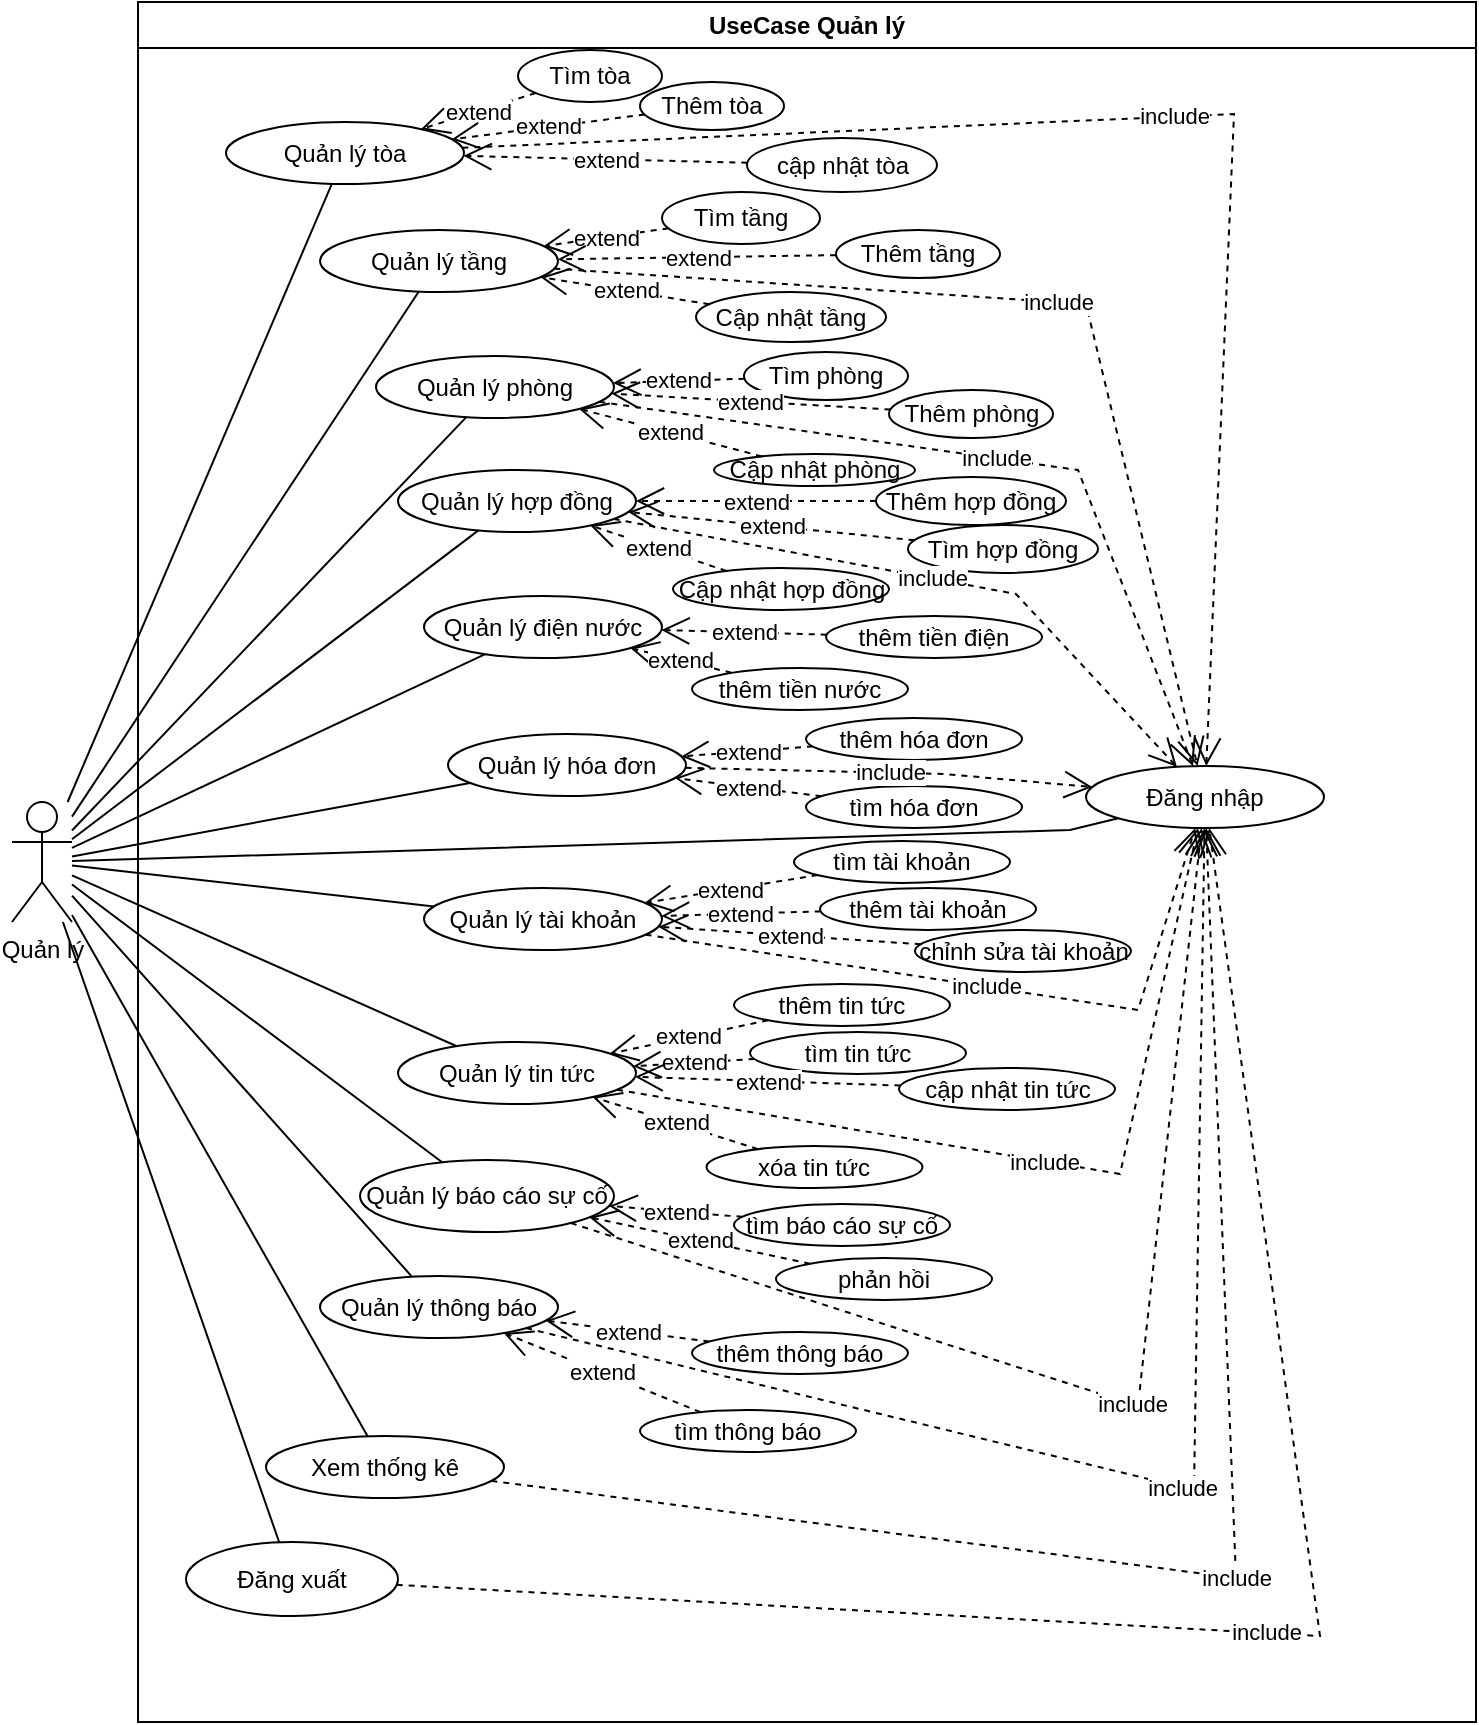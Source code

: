 <mxfile version="22.1.1" type="device">
  <diagram name="Trang-1" id="NGEWz0fwt6qbOyrjJll1">
    <mxGraphModel dx="1558" dy="699" grid="0" gridSize="10" guides="1" tooltips="1" connect="1" arrows="1" fold="1" page="1" pageScale="1" pageWidth="827" pageHeight="1169" math="0" shadow="0">
      <root>
        <mxCell id="0" />
        <mxCell id="1" parent="0" />
        <mxCell id="vQulkStZdgqkO4bHdipe-1" value="UseCase Quản lý" style="swimlane;whiteSpace=wrap;html=1;" vertex="1" parent="1">
          <mxGeometry x="94" y="270" width="669" height="860" as="geometry" />
        </mxCell>
        <mxCell id="vQulkStZdgqkO4bHdipe-5" value="Đăng nhập" style="ellipse;whiteSpace=wrap;html=1;" vertex="1" parent="vQulkStZdgqkO4bHdipe-1">
          <mxGeometry x="474" y="382" width="119" height="31" as="geometry" />
        </mxCell>
        <mxCell id="vQulkStZdgqkO4bHdipe-6" value="Quản lý tòa" style="ellipse;whiteSpace=wrap;html=1;" vertex="1" parent="vQulkStZdgqkO4bHdipe-1">
          <mxGeometry x="44" y="60" width="119" height="31" as="geometry" />
        </mxCell>
        <mxCell id="vQulkStZdgqkO4bHdipe-7" value="Quản lý tầng" style="ellipse;whiteSpace=wrap;html=1;" vertex="1" parent="vQulkStZdgqkO4bHdipe-1">
          <mxGeometry x="91" y="114" width="119" height="31" as="geometry" />
        </mxCell>
        <mxCell id="vQulkStZdgqkO4bHdipe-8" value="Quản lý phòng" style="ellipse;whiteSpace=wrap;html=1;" vertex="1" parent="vQulkStZdgqkO4bHdipe-1">
          <mxGeometry x="119" y="177" width="119" height="31" as="geometry" />
        </mxCell>
        <mxCell id="vQulkStZdgqkO4bHdipe-9" value="Quản lý hợp đồng" style="ellipse;whiteSpace=wrap;html=1;" vertex="1" parent="vQulkStZdgqkO4bHdipe-1">
          <mxGeometry x="130" y="234" width="119" height="31" as="geometry" />
        </mxCell>
        <mxCell id="vQulkStZdgqkO4bHdipe-16" value="Quản lý điện nước" style="ellipse;whiteSpace=wrap;html=1;" vertex="1" parent="vQulkStZdgqkO4bHdipe-1">
          <mxGeometry x="143" y="297" width="119" height="31" as="geometry" />
        </mxCell>
        <mxCell id="vQulkStZdgqkO4bHdipe-17" value="Quản lý tài khoản" style="ellipse;whiteSpace=wrap;html=1;" vertex="1" parent="vQulkStZdgqkO4bHdipe-1">
          <mxGeometry x="143" y="443" width="119" height="31" as="geometry" />
        </mxCell>
        <mxCell id="vQulkStZdgqkO4bHdipe-18" value="Quản lý hóa đơn" style="ellipse;whiteSpace=wrap;html=1;" vertex="1" parent="vQulkStZdgqkO4bHdipe-1">
          <mxGeometry x="155" y="366" width="119" height="31" as="geometry" />
        </mxCell>
        <mxCell id="vQulkStZdgqkO4bHdipe-19" value="Quản lý báo cáo sự cố" style="ellipse;whiteSpace=wrap;html=1;" vertex="1" parent="vQulkStZdgqkO4bHdipe-1">
          <mxGeometry x="111" y="579" width="127" height="36" as="geometry" />
        </mxCell>
        <mxCell id="vQulkStZdgqkO4bHdipe-20" value="Quản lý tin tức" style="ellipse;whiteSpace=wrap;html=1;" vertex="1" parent="vQulkStZdgqkO4bHdipe-1">
          <mxGeometry x="130" y="520" width="119" height="31" as="geometry" />
        </mxCell>
        <mxCell id="vQulkStZdgqkO4bHdipe-21" value="Quản lý thông báo" style="ellipse;whiteSpace=wrap;html=1;" vertex="1" parent="vQulkStZdgqkO4bHdipe-1">
          <mxGeometry x="91" y="637" width="119" height="31" as="geometry" />
        </mxCell>
        <mxCell id="vQulkStZdgqkO4bHdipe-22" value="Xem thống kê" style="ellipse;whiteSpace=wrap;html=1;" vertex="1" parent="vQulkStZdgqkO4bHdipe-1">
          <mxGeometry x="64" y="717" width="119" height="31" as="geometry" />
        </mxCell>
        <mxCell id="vQulkStZdgqkO4bHdipe-23" value="Thêm tòa" style="ellipse;whiteSpace=wrap;html=1;" vertex="1" parent="vQulkStZdgqkO4bHdipe-1">
          <mxGeometry x="251" y="40" width="72" height="24" as="geometry" />
        </mxCell>
        <mxCell id="vQulkStZdgqkO4bHdipe-24" value="cập nhật tòa" style="ellipse;whiteSpace=wrap;html=1;" vertex="1" parent="vQulkStZdgqkO4bHdipe-1">
          <mxGeometry x="304.5" y="68" width="95" height="27" as="geometry" />
        </mxCell>
        <mxCell id="vQulkStZdgqkO4bHdipe-25" value="Thêm tầng" style="ellipse;whiteSpace=wrap;html=1;" vertex="1" parent="vQulkStZdgqkO4bHdipe-1">
          <mxGeometry x="349" y="114" width="82" height="24" as="geometry" />
        </mxCell>
        <mxCell id="vQulkStZdgqkO4bHdipe-26" value="Cập nhật tầng" style="ellipse;whiteSpace=wrap;html=1;" vertex="1" parent="vQulkStZdgqkO4bHdipe-1">
          <mxGeometry x="279" y="145" width="95" height="25" as="geometry" />
        </mxCell>
        <mxCell id="vQulkStZdgqkO4bHdipe-27" value="Thêm hợp đồng" style="ellipse;whiteSpace=wrap;html=1;" vertex="1" parent="vQulkStZdgqkO4bHdipe-1">
          <mxGeometry x="369" y="237.5" width="95" height="24" as="geometry" />
        </mxCell>
        <mxCell id="vQulkStZdgqkO4bHdipe-28" value="Cập nhật hợp đồng" style="ellipse;whiteSpace=wrap;html=1;" vertex="1" parent="vQulkStZdgqkO4bHdipe-1">
          <mxGeometry x="267.5" y="283" width="108" height="21" as="geometry" />
        </mxCell>
        <mxCell id="vQulkStZdgqkO4bHdipe-29" value="Tìm tòa" style="ellipse;whiteSpace=wrap;html=1;" vertex="1" parent="vQulkStZdgqkO4bHdipe-1">
          <mxGeometry x="190" y="24" width="72" height="26" as="geometry" />
        </mxCell>
        <mxCell id="vQulkStZdgqkO4bHdipe-30" value="Tìm tầng" style="ellipse;whiteSpace=wrap;html=1;" vertex="1" parent="vQulkStZdgqkO4bHdipe-1">
          <mxGeometry x="262" y="95" width="79" height="26" as="geometry" />
        </mxCell>
        <mxCell id="vQulkStZdgqkO4bHdipe-31" value="Tìm phòng" style="ellipse;whiteSpace=wrap;html=1;" vertex="1" parent="vQulkStZdgqkO4bHdipe-1">
          <mxGeometry x="303" y="175" width="82" height="24" as="geometry" />
        </mxCell>
        <mxCell id="vQulkStZdgqkO4bHdipe-32" value="extend" style="endArrow=open;endSize=12;dashed=1;html=1;rounded=0;" edge="1" parent="vQulkStZdgqkO4bHdipe-1" source="vQulkStZdgqkO4bHdipe-29" target="vQulkStZdgqkO4bHdipe-6">
          <mxGeometry width="160" relative="1" as="geometry">
            <mxPoint x="371" y="274" as="sourcePoint" />
            <mxPoint x="531" y="274" as="targetPoint" />
          </mxGeometry>
        </mxCell>
        <mxCell id="vQulkStZdgqkO4bHdipe-33" value="extend" style="endArrow=open;endSize=12;dashed=1;html=1;rounded=0;" edge="1" parent="vQulkStZdgqkO4bHdipe-1" source="vQulkStZdgqkO4bHdipe-23" target="vQulkStZdgqkO4bHdipe-6">
          <mxGeometry width="160" relative="1" as="geometry">
            <mxPoint x="252" y="66" as="sourcePoint" />
            <mxPoint x="187" y="82" as="targetPoint" />
          </mxGeometry>
        </mxCell>
        <mxCell id="vQulkStZdgqkO4bHdipe-34" value="extend" style="endArrow=open;endSize=12;dashed=1;html=1;rounded=0;" edge="1" parent="vQulkStZdgqkO4bHdipe-1" source="vQulkStZdgqkO4bHdipe-24" target="vQulkStZdgqkO4bHdipe-6">
          <mxGeometry width="160" relative="1" as="geometry">
            <mxPoint x="275" y="88" as="sourcePoint" />
            <mxPoint x="203" y="91" as="targetPoint" />
          </mxGeometry>
        </mxCell>
        <mxCell id="vQulkStZdgqkO4bHdipe-35" value="extend" style="endArrow=open;endSize=12;dashed=1;html=1;rounded=0;" edge="1" parent="vQulkStZdgqkO4bHdipe-1" source="vQulkStZdgqkO4bHdipe-30" target="vQulkStZdgqkO4bHdipe-7">
          <mxGeometry width="160" relative="1" as="geometry">
            <mxPoint x="371" y="257" as="sourcePoint" />
            <mxPoint x="531" y="257" as="targetPoint" />
          </mxGeometry>
        </mxCell>
        <mxCell id="vQulkStZdgqkO4bHdipe-37" value="extend" style="endArrow=open;endSize=12;dashed=1;html=1;rounded=0;" edge="1" parent="vQulkStZdgqkO4bHdipe-1" source="vQulkStZdgqkO4bHdipe-25" target="vQulkStZdgqkO4bHdipe-7">
          <mxGeometry width="160" relative="1" as="geometry">
            <mxPoint x="273" y="153" as="sourcePoint" />
            <mxPoint x="200" y="148" as="targetPoint" />
          </mxGeometry>
        </mxCell>
        <mxCell id="vQulkStZdgqkO4bHdipe-38" style="edgeStyle=orthogonalEdgeStyle;rounded=0;orthogonalLoop=1;jettySize=auto;html=1;exitX=0.5;exitY=1;exitDx=0;exitDy=0;" edge="1" parent="vQulkStZdgqkO4bHdipe-1" source="vQulkStZdgqkO4bHdipe-26" target="vQulkStZdgqkO4bHdipe-26">
          <mxGeometry relative="1" as="geometry" />
        </mxCell>
        <mxCell id="vQulkStZdgqkO4bHdipe-41" value="extend" style="endArrow=open;endSize=12;dashed=1;html=1;rounded=0;" edge="1" parent="vQulkStZdgqkO4bHdipe-1" source="vQulkStZdgqkO4bHdipe-26" target="vQulkStZdgqkO4bHdipe-7">
          <mxGeometry width="160" relative="1" as="geometry">
            <mxPoint x="290" y="180" as="sourcePoint" />
            <mxPoint x="186" y="156" as="targetPoint" />
          </mxGeometry>
        </mxCell>
        <mxCell id="vQulkStZdgqkO4bHdipe-43" value="Cập nhật phòng" style="ellipse;whiteSpace=wrap;html=1;" vertex="1" parent="vQulkStZdgqkO4bHdipe-1">
          <mxGeometry x="288" y="226" width="100.5" height="16" as="geometry" />
        </mxCell>
        <mxCell id="vQulkStZdgqkO4bHdipe-42" value="Thêm phòng" style="ellipse;whiteSpace=wrap;html=1;" vertex="1" parent="vQulkStZdgqkO4bHdipe-1">
          <mxGeometry x="375.5" y="194" width="82" height="24" as="geometry" />
        </mxCell>
        <mxCell id="vQulkStZdgqkO4bHdipe-44" value="extend" style="endArrow=open;endSize=12;dashed=1;html=1;rounded=0;" edge="1" parent="vQulkStZdgqkO4bHdipe-1" source="vQulkStZdgqkO4bHdipe-31" target="vQulkStZdgqkO4bHdipe-8">
          <mxGeometry width="160" relative="1" as="geometry">
            <mxPoint x="265" y="183" as="sourcePoint" />
            <mxPoint x="190" y="166" as="targetPoint" />
          </mxGeometry>
        </mxCell>
        <mxCell id="vQulkStZdgqkO4bHdipe-45" value="extend" style="endArrow=open;endSize=12;dashed=1;html=1;rounded=0;" edge="1" parent="vQulkStZdgqkO4bHdipe-1" source="vQulkStZdgqkO4bHdipe-42" target="vQulkStZdgqkO4bHdipe-8">
          <mxGeometry width="160" relative="1" as="geometry">
            <mxPoint x="275" y="193" as="sourcePoint" />
            <mxPoint x="200" y="176" as="targetPoint" />
          </mxGeometry>
        </mxCell>
        <mxCell id="vQulkStZdgqkO4bHdipe-46" value="extend" style="endArrow=open;endSize=12;dashed=1;html=1;rounded=0;" edge="1" parent="vQulkStZdgqkO4bHdipe-1" source="vQulkStZdgqkO4bHdipe-43" target="vQulkStZdgqkO4bHdipe-8">
          <mxGeometry width="160" relative="1" as="geometry">
            <mxPoint x="285" y="203" as="sourcePoint" />
            <mxPoint x="210" y="186" as="targetPoint" />
          </mxGeometry>
        </mxCell>
        <mxCell id="vQulkStZdgqkO4bHdipe-47" value="Tìm hợp đồng" style="ellipse;whiteSpace=wrap;html=1;" vertex="1" parent="vQulkStZdgqkO4bHdipe-1">
          <mxGeometry x="385" y="261.5" width="95" height="24" as="geometry" />
        </mxCell>
        <mxCell id="vQulkStZdgqkO4bHdipe-48" value="extend" style="endArrow=open;endSize=12;dashed=1;html=1;rounded=0;" edge="1" parent="vQulkStZdgqkO4bHdipe-1" source="vQulkStZdgqkO4bHdipe-27" target="vQulkStZdgqkO4bHdipe-9">
          <mxGeometry width="160" relative="1" as="geometry">
            <mxPoint x="267" y="265" as="sourcePoint" />
            <mxPoint x="162" y="218" as="targetPoint" />
          </mxGeometry>
        </mxCell>
        <mxCell id="vQulkStZdgqkO4bHdipe-49" value="extend" style="endArrow=open;endSize=12;dashed=1;html=1;rounded=0;" edge="1" parent="vQulkStZdgqkO4bHdipe-1" source="vQulkStZdgqkO4bHdipe-47" target="vQulkStZdgqkO4bHdipe-9">
          <mxGeometry width="160" relative="1" as="geometry">
            <mxPoint x="277" y="275" as="sourcePoint" />
            <mxPoint x="172" y="228" as="targetPoint" />
          </mxGeometry>
        </mxCell>
        <mxCell id="vQulkStZdgqkO4bHdipe-50" value="extend" style="endArrow=open;endSize=12;dashed=1;html=1;rounded=0;" edge="1" parent="vQulkStZdgqkO4bHdipe-1" source="vQulkStZdgqkO4bHdipe-28" target="vQulkStZdgqkO4bHdipe-9">
          <mxGeometry width="160" relative="1" as="geometry">
            <mxPoint x="287" y="285" as="sourcePoint" />
            <mxPoint x="182" y="238" as="targetPoint" />
          </mxGeometry>
        </mxCell>
        <mxCell id="vQulkStZdgqkO4bHdipe-51" value="thêm tiền điện" style="ellipse;whiteSpace=wrap;html=1;" vertex="1" parent="vQulkStZdgqkO4bHdipe-1">
          <mxGeometry x="344" y="307" width="108" height="21" as="geometry" />
        </mxCell>
        <mxCell id="vQulkStZdgqkO4bHdipe-52" value="thêm tiền nước" style="ellipse;whiteSpace=wrap;html=1;" vertex="1" parent="vQulkStZdgqkO4bHdipe-1">
          <mxGeometry x="277" y="333" width="108" height="21" as="geometry" />
        </mxCell>
        <mxCell id="vQulkStZdgqkO4bHdipe-54" value="extend" style="endArrow=open;endSize=12;dashed=1;html=1;rounded=0;" edge="1" parent="vQulkStZdgqkO4bHdipe-1" source="vQulkStZdgqkO4bHdipe-51" target="vQulkStZdgqkO4bHdipe-16">
          <mxGeometry width="160" relative="1" as="geometry">
            <mxPoint x="262" y="342" as="sourcePoint" />
            <mxPoint x="183" y="323" as="targetPoint" />
          </mxGeometry>
        </mxCell>
        <mxCell id="vQulkStZdgqkO4bHdipe-55" value="extend" style="endArrow=open;endSize=12;dashed=1;html=1;rounded=0;" edge="1" parent="vQulkStZdgqkO4bHdipe-1" source="vQulkStZdgqkO4bHdipe-52" target="vQulkStZdgqkO4bHdipe-16">
          <mxGeometry width="160" relative="1" as="geometry">
            <mxPoint x="245" y="372" as="sourcePoint" />
            <mxPoint x="163" y="367" as="targetPoint" />
          </mxGeometry>
        </mxCell>
        <mxCell id="vQulkStZdgqkO4bHdipe-57" value="tìm hóa đơn" style="ellipse;whiteSpace=wrap;html=1;" vertex="1" parent="vQulkStZdgqkO4bHdipe-1">
          <mxGeometry x="334" y="392" width="108" height="21" as="geometry" />
        </mxCell>
        <mxCell id="vQulkStZdgqkO4bHdipe-56" value="thêm hóa đơn" style="ellipse;whiteSpace=wrap;html=1;" vertex="1" parent="vQulkStZdgqkO4bHdipe-1">
          <mxGeometry x="334" y="358" width="108" height="21" as="geometry" />
        </mxCell>
        <mxCell id="vQulkStZdgqkO4bHdipe-58" value="extend" style="endArrow=open;endSize=12;dashed=1;html=1;rounded=0;" edge="1" parent="vQulkStZdgqkO4bHdipe-1" source="vQulkStZdgqkO4bHdipe-56" target="vQulkStZdgqkO4bHdipe-18">
          <mxGeometry width="160" relative="1" as="geometry">
            <mxPoint x="273" y="392" as="sourcePoint" />
            <mxPoint x="189" y="372" as="targetPoint" />
          </mxGeometry>
        </mxCell>
        <mxCell id="vQulkStZdgqkO4bHdipe-59" value="extend" style="endArrow=open;endSize=12;dashed=1;html=1;rounded=0;" edge="1" parent="vQulkStZdgqkO4bHdipe-1" source="vQulkStZdgqkO4bHdipe-57" target="vQulkStZdgqkO4bHdipe-18">
          <mxGeometry width="160" relative="1" as="geometry">
            <mxPoint x="283" y="402" as="sourcePoint" />
            <mxPoint x="199" y="382" as="targetPoint" />
          </mxGeometry>
        </mxCell>
        <mxCell id="vQulkStZdgqkO4bHdipe-60" value="tìm tài khoản" style="ellipse;whiteSpace=wrap;html=1;" vertex="1" parent="vQulkStZdgqkO4bHdipe-1">
          <mxGeometry x="328" y="419.5" width="108" height="21" as="geometry" />
        </mxCell>
        <mxCell id="vQulkStZdgqkO4bHdipe-61" value="chỉnh sửa tài khoản" style="ellipse;whiteSpace=wrap;html=1;" vertex="1" parent="vQulkStZdgqkO4bHdipe-1">
          <mxGeometry x="388.5" y="464" width="108" height="21" as="geometry" />
        </mxCell>
        <mxCell id="vQulkStZdgqkO4bHdipe-62" value="thêm tài khoản" style="ellipse;whiteSpace=wrap;html=1;" vertex="1" parent="vQulkStZdgqkO4bHdipe-1">
          <mxGeometry x="341" y="443" width="108" height="21" as="geometry" />
        </mxCell>
        <mxCell id="vQulkStZdgqkO4bHdipe-63" value="extend" style="endArrow=open;endSize=12;dashed=1;html=1;rounded=0;" edge="1" parent="vQulkStZdgqkO4bHdipe-1" source="vQulkStZdgqkO4bHdipe-60" target="vQulkStZdgqkO4bHdipe-17">
          <mxGeometry width="160" relative="1" as="geometry">
            <mxPoint x="270" y="417" as="sourcePoint" />
            <mxPoint x="164" y="386" as="targetPoint" />
          </mxGeometry>
        </mxCell>
        <mxCell id="vQulkStZdgqkO4bHdipe-64" value="extend" style="endArrow=open;endSize=12;dashed=1;html=1;rounded=0;" edge="1" parent="vQulkStZdgqkO4bHdipe-1" source="vQulkStZdgqkO4bHdipe-62" target="vQulkStZdgqkO4bHdipe-17">
          <mxGeometry width="160" relative="1" as="geometry">
            <mxPoint x="280" y="427" as="sourcePoint" />
            <mxPoint x="174" y="396" as="targetPoint" />
          </mxGeometry>
        </mxCell>
        <mxCell id="vQulkStZdgqkO4bHdipe-65" value="extend" style="endArrow=open;endSize=12;dashed=1;html=1;rounded=0;" edge="1" parent="vQulkStZdgqkO4bHdipe-1" source="vQulkStZdgqkO4bHdipe-61" target="vQulkStZdgqkO4bHdipe-17">
          <mxGeometry width="160" relative="1" as="geometry">
            <mxPoint x="290" y="437" as="sourcePoint" />
            <mxPoint x="184" y="406" as="targetPoint" />
          </mxGeometry>
        </mxCell>
        <mxCell id="vQulkStZdgqkO4bHdipe-66" value="tìm tin tức" style="ellipse;whiteSpace=wrap;html=1;" vertex="1" parent="vQulkStZdgqkO4bHdipe-1">
          <mxGeometry x="306" y="515" width="108" height="21" as="geometry" />
        </mxCell>
        <mxCell id="vQulkStZdgqkO4bHdipe-67" value="cập nhật tin tức" style="ellipse;whiteSpace=wrap;html=1;" vertex="1" parent="vQulkStZdgqkO4bHdipe-1">
          <mxGeometry x="380.5" y="533" width="108" height="21" as="geometry" />
        </mxCell>
        <mxCell id="vQulkStZdgqkO4bHdipe-68" value="xóa tin tức" style="ellipse;whiteSpace=wrap;html=1;" vertex="1" parent="vQulkStZdgqkO4bHdipe-1">
          <mxGeometry x="284.25" y="572" width="108" height="21" as="geometry" />
        </mxCell>
        <mxCell id="vQulkStZdgqkO4bHdipe-69" value="thêm tin tức" style="ellipse;whiteSpace=wrap;html=1;" vertex="1" parent="vQulkStZdgqkO4bHdipe-1">
          <mxGeometry x="298" y="491" width="108" height="21" as="geometry" />
        </mxCell>
        <mxCell id="vQulkStZdgqkO4bHdipe-70" value="extend" style="endArrow=open;endSize=12;dashed=1;html=1;rounded=0;" edge="1" parent="vQulkStZdgqkO4bHdipe-1" source="vQulkStZdgqkO4bHdipe-69" target="vQulkStZdgqkO4bHdipe-20">
          <mxGeometry width="160" relative="1" as="geometry">
            <mxPoint x="255" y="490" as="sourcePoint" />
            <mxPoint x="148" y="444" as="targetPoint" />
          </mxGeometry>
        </mxCell>
        <mxCell id="vQulkStZdgqkO4bHdipe-71" value="extend" style="endArrow=open;endSize=12;dashed=1;html=1;rounded=0;" edge="1" parent="vQulkStZdgqkO4bHdipe-1" source="vQulkStZdgqkO4bHdipe-66" target="vQulkStZdgqkO4bHdipe-20">
          <mxGeometry width="160" relative="1" as="geometry">
            <mxPoint x="265" y="500" as="sourcePoint" />
            <mxPoint x="158" y="454" as="targetPoint" />
          </mxGeometry>
        </mxCell>
        <mxCell id="vQulkStZdgqkO4bHdipe-72" value="extend" style="endArrow=open;endSize=12;dashed=1;html=1;rounded=0;" edge="1" parent="vQulkStZdgqkO4bHdipe-1" source="vQulkStZdgqkO4bHdipe-67" target="vQulkStZdgqkO4bHdipe-20">
          <mxGeometry width="160" relative="1" as="geometry">
            <mxPoint x="275" y="510" as="sourcePoint" />
            <mxPoint x="168" y="464" as="targetPoint" />
          </mxGeometry>
        </mxCell>
        <mxCell id="vQulkStZdgqkO4bHdipe-73" value="extend" style="endArrow=open;endSize=12;dashed=1;html=1;rounded=0;" edge="1" parent="vQulkStZdgqkO4bHdipe-1" source="vQulkStZdgqkO4bHdipe-68" target="vQulkStZdgqkO4bHdipe-20">
          <mxGeometry width="160" relative="1" as="geometry">
            <mxPoint x="285" y="520" as="sourcePoint" />
            <mxPoint x="178" y="474" as="targetPoint" />
          </mxGeometry>
        </mxCell>
        <mxCell id="vQulkStZdgqkO4bHdipe-74" value="tìm báo cáo sự cố" style="ellipse;whiteSpace=wrap;html=1;" vertex="1" parent="vQulkStZdgqkO4bHdipe-1">
          <mxGeometry x="298" y="601" width="108" height="21" as="geometry" />
        </mxCell>
        <mxCell id="vQulkStZdgqkO4bHdipe-75" value="phản hồi" style="ellipse;whiteSpace=wrap;html=1;" vertex="1" parent="vQulkStZdgqkO4bHdipe-1">
          <mxGeometry x="319" y="628" width="108" height="21" as="geometry" />
        </mxCell>
        <mxCell id="vQulkStZdgqkO4bHdipe-76" value="extend" style="endArrow=open;endSize=12;dashed=1;html=1;rounded=0;" edge="1" parent="vQulkStZdgqkO4bHdipe-1" source="vQulkStZdgqkO4bHdipe-74" target="vQulkStZdgqkO4bHdipe-19">
          <mxGeometry width="160" relative="1" as="geometry">
            <mxPoint x="251" y="589" as="sourcePoint" />
            <mxPoint x="153" y="541" as="targetPoint" />
          </mxGeometry>
        </mxCell>
        <mxCell id="vQulkStZdgqkO4bHdipe-77" value="extend" style="endArrow=open;endSize=12;dashed=1;html=1;rounded=0;" edge="1" parent="vQulkStZdgqkO4bHdipe-1" source="vQulkStZdgqkO4bHdipe-75" target="vQulkStZdgqkO4bHdipe-19">
          <mxGeometry width="160" relative="1" as="geometry">
            <mxPoint x="261" y="599" as="sourcePoint" />
            <mxPoint x="163" y="551" as="targetPoint" />
          </mxGeometry>
        </mxCell>
        <mxCell id="vQulkStZdgqkO4bHdipe-79" value="thêm thông báo" style="ellipse;whiteSpace=wrap;html=1;" vertex="1" parent="vQulkStZdgqkO4bHdipe-1">
          <mxGeometry x="277" y="665" width="108" height="21" as="geometry" />
        </mxCell>
        <mxCell id="vQulkStZdgqkO4bHdipe-80" value="tìm thông báo" style="ellipse;whiteSpace=wrap;html=1;" vertex="1" parent="vQulkStZdgqkO4bHdipe-1">
          <mxGeometry x="251" y="704" width="108" height="21" as="geometry" />
        </mxCell>
        <mxCell id="vQulkStZdgqkO4bHdipe-81" value="extend" style="endArrow=open;endSize=12;dashed=1;html=1;rounded=0;" edge="1" parent="vQulkStZdgqkO4bHdipe-1" source="vQulkStZdgqkO4bHdipe-79" target="vQulkStZdgqkO4bHdipe-21">
          <mxGeometry width="160" relative="1" as="geometry">
            <mxPoint x="307" y="626" as="sourcePoint" />
            <mxPoint x="236" y="618" as="targetPoint" />
          </mxGeometry>
        </mxCell>
        <mxCell id="vQulkStZdgqkO4bHdipe-82" value="extend" style="endArrow=open;endSize=12;dashed=1;html=1;rounded=0;" edge="1" parent="vQulkStZdgqkO4bHdipe-1" source="vQulkStZdgqkO4bHdipe-80" target="vQulkStZdgqkO4bHdipe-21">
          <mxGeometry width="160" relative="1" as="geometry">
            <mxPoint x="317" y="636" as="sourcePoint" />
            <mxPoint x="246" y="628" as="targetPoint" />
          </mxGeometry>
        </mxCell>
        <mxCell id="vQulkStZdgqkO4bHdipe-83" value="include" style="endArrow=open;endSize=12;dashed=1;html=1;rounded=0;" edge="1" parent="vQulkStZdgqkO4bHdipe-1" source="vQulkStZdgqkO4bHdipe-6" target="vQulkStZdgqkO4bHdipe-5">
          <mxGeometry width="160" relative="1" as="geometry">
            <mxPoint x="347" y="229" as="sourcePoint" />
            <mxPoint x="535" y="52" as="targetPoint" />
            <Array as="points">
              <mxPoint x="548" y="56" />
            </Array>
          </mxGeometry>
        </mxCell>
        <mxCell id="vQulkStZdgqkO4bHdipe-84" value="include" style="endArrow=open;endSize=12;dashed=1;html=1;rounded=0;" edge="1" parent="vQulkStZdgqkO4bHdipe-1" source="vQulkStZdgqkO4bHdipe-7" target="vQulkStZdgqkO4bHdipe-5">
          <mxGeometry width="160" relative="1" as="geometry">
            <mxPoint x="172" y="83" as="sourcePoint" />
            <mxPoint x="544" y="392" as="targetPoint" />
            <Array as="points">
              <mxPoint x="474" y="151" />
            </Array>
          </mxGeometry>
        </mxCell>
        <mxCell id="vQulkStZdgqkO4bHdipe-85" value="include" style="endArrow=open;endSize=12;dashed=1;html=1;rounded=0;" edge="1" parent="vQulkStZdgqkO4bHdipe-1" source="vQulkStZdgqkO4bHdipe-8" target="vQulkStZdgqkO4bHdipe-5">
          <mxGeometry width="160" relative="1" as="geometry">
            <mxPoint x="182" y="93" as="sourcePoint" />
            <mxPoint x="554" y="402" as="targetPoint" />
            <Array as="points">
              <mxPoint x="470" y="234" />
            </Array>
          </mxGeometry>
        </mxCell>
        <mxCell id="vQulkStZdgqkO4bHdipe-86" value="include" style="endArrow=open;endSize=12;dashed=1;html=1;rounded=0;" edge="1" parent="vQulkStZdgqkO4bHdipe-1" source="vQulkStZdgqkO4bHdipe-9" target="vQulkStZdgqkO4bHdipe-5">
          <mxGeometry width="160" relative="1" as="geometry">
            <mxPoint x="192" y="103" as="sourcePoint" />
            <mxPoint x="564" y="412" as="targetPoint" />
            <Array as="points">
              <mxPoint x="439" y="296" />
            </Array>
          </mxGeometry>
        </mxCell>
        <mxCell id="vQulkStZdgqkO4bHdipe-87" value="include" style="endArrow=open;endSize=12;dashed=1;html=1;rounded=0;" edge="1" parent="vQulkStZdgqkO4bHdipe-1" source="vQulkStZdgqkO4bHdipe-18" target="vQulkStZdgqkO4bHdipe-5">
          <mxGeometry width="160" relative="1" as="geometry">
            <mxPoint x="202" y="113" as="sourcePoint" />
            <mxPoint x="574" y="422" as="targetPoint" />
            <Array as="points">
              <mxPoint x="403" y="386" />
            </Array>
          </mxGeometry>
        </mxCell>
        <mxCell id="vQulkStZdgqkO4bHdipe-88" value="include" style="endArrow=open;endSize=12;dashed=1;html=1;rounded=0;" edge="1" parent="vQulkStZdgqkO4bHdipe-1" source="vQulkStZdgqkO4bHdipe-17" target="vQulkStZdgqkO4bHdipe-5">
          <mxGeometry width="160" relative="1" as="geometry">
            <mxPoint x="212" y="123" as="sourcePoint" />
            <mxPoint x="584" y="432" as="targetPoint" />
            <Array as="points">
              <mxPoint x="500" y="504" />
            </Array>
          </mxGeometry>
        </mxCell>
        <mxCell id="vQulkStZdgqkO4bHdipe-89" value="include" style="endArrow=open;endSize=12;dashed=1;html=1;rounded=0;" edge="1" parent="vQulkStZdgqkO4bHdipe-1" source="vQulkStZdgqkO4bHdipe-20" target="vQulkStZdgqkO4bHdipe-5">
          <mxGeometry width="160" relative="1" as="geometry">
            <mxPoint x="222" y="133" as="sourcePoint" />
            <mxPoint x="594" y="442" as="targetPoint" />
            <Array as="points">
              <mxPoint x="491" y="586" />
            </Array>
          </mxGeometry>
        </mxCell>
        <mxCell id="vQulkStZdgqkO4bHdipe-90" value="include" style="endArrow=open;endSize=12;dashed=1;html=1;rounded=0;" edge="1" parent="vQulkStZdgqkO4bHdipe-1" source="vQulkStZdgqkO4bHdipe-19" target="vQulkStZdgqkO4bHdipe-5">
          <mxGeometry width="160" relative="1" as="geometry">
            <mxPoint x="232" y="143" as="sourcePoint" />
            <mxPoint x="604" y="452" as="targetPoint" />
            <Array as="points">
              <mxPoint x="500" y="702" />
            </Array>
          </mxGeometry>
        </mxCell>
        <mxCell id="vQulkStZdgqkO4bHdipe-91" value="include" style="endArrow=open;endSize=12;dashed=1;html=1;rounded=0;" edge="1" parent="vQulkStZdgqkO4bHdipe-1" source="vQulkStZdgqkO4bHdipe-21" target="vQulkStZdgqkO4bHdipe-5">
          <mxGeometry width="160" relative="1" as="geometry">
            <mxPoint x="242" y="153" as="sourcePoint" />
            <mxPoint x="614" y="462" as="targetPoint" />
            <Array as="points">
              <mxPoint x="528" y="744" />
            </Array>
          </mxGeometry>
        </mxCell>
        <mxCell id="vQulkStZdgqkO4bHdipe-92" value="include" style="endArrow=open;endSize=12;dashed=1;html=1;rounded=0;" edge="1" parent="vQulkStZdgqkO4bHdipe-1" source="vQulkStZdgqkO4bHdipe-22" target="vQulkStZdgqkO4bHdipe-5">
          <mxGeometry width="160" relative="1" as="geometry">
            <mxPoint x="204" y="673" as="sourcePoint" />
            <mxPoint x="543" y="423" as="targetPoint" />
            <Array as="points">
              <mxPoint x="549" y="788" />
            </Array>
          </mxGeometry>
        </mxCell>
        <mxCell id="vQulkStZdgqkO4bHdipe-93" value="Đăng xuất" style="ellipse;whiteSpace=wrap;html=1;" vertex="1" parent="vQulkStZdgqkO4bHdipe-1">
          <mxGeometry x="24" y="770" width="106" height="37" as="geometry" />
        </mxCell>
        <mxCell id="vQulkStZdgqkO4bHdipe-94" value="include" style="endArrow=open;endSize=12;dashed=1;html=1;rounded=0;" edge="1" parent="vQulkStZdgqkO4bHdipe-1" source="vQulkStZdgqkO4bHdipe-93" target="vQulkStZdgqkO4bHdipe-5">
          <mxGeometry width="160" relative="1" as="geometry">
            <mxPoint x="161" y="721" as="sourcePoint" />
            <mxPoint x="544" y="423" as="targetPoint" />
            <Array as="points">
              <mxPoint x="591" y="817" />
            </Array>
          </mxGeometry>
        </mxCell>
        <mxCell id="vQulkStZdgqkO4bHdipe-4" value="Quản lý" style="shape=umlActor;verticalLabelPosition=bottom;verticalAlign=top;html=1;" vertex="1" parent="1">
          <mxGeometry x="31" y="670" width="30" height="60" as="geometry" />
        </mxCell>
        <mxCell id="vQulkStZdgqkO4bHdipe-95" value="" style="endArrow=none;html=1;rounded=0;" edge="1" parent="1" source="vQulkStZdgqkO4bHdipe-4" target="vQulkStZdgqkO4bHdipe-6">
          <mxGeometry width="50" height="50" relative="1" as="geometry">
            <mxPoint x="496" y="773" as="sourcePoint" />
            <mxPoint x="546" y="723" as="targetPoint" />
          </mxGeometry>
        </mxCell>
        <mxCell id="vQulkStZdgqkO4bHdipe-96" value="" style="endArrow=none;html=1;rounded=0;" edge="1" parent="1" source="vQulkStZdgqkO4bHdipe-4" target="vQulkStZdgqkO4bHdipe-7">
          <mxGeometry width="50" height="50" relative="1" as="geometry">
            <mxPoint x="69" y="680" as="sourcePoint" />
            <mxPoint x="201" y="371" as="targetPoint" />
          </mxGeometry>
        </mxCell>
        <mxCell id="vQulkStZdgqkO4bHdipe-97" value="" style="endArrow=none;html=1;rounded=0;" edge="1" parent="1" source="vQulkStZdgqkO4bHdipe-4" target="vQulkStZdgqkO4bHdipe-8">
          <mxGeometry width="50" height="50" relative="1" as="geometry">
            <mxPoint x="79" y="690" as="sourcePoint" />
            <mxPoint x="211" y="381" as="targetPoint" />
          </mxGeometry>
        </mxCell>
        <mxCell id="vQulkStZdgqkO4bHdipe-98" value="" style="endArrow=none;html=1;rounded=0;" edge="1" parent="1" source="vQulkStZdgqkO4bHdipe-4" target="vQulkStZdgqkO4bHdipe-9">
          <mxGeometry width="50" height="50" relative="1" as="geometry">
            <mxPoint x="89" y="700" as="sourcePoint" />
            <mxPoint x="221" y="391" as="targetPoint" />
          </mxGeometry>
        </mxCell>
        <mxCell id="vQulkStZdgqkO4bHdipe-99" value="" style="endArrow=none;html=1;rounded=0;" edge="1" parent="1" source="vQulkStZdgqkO4bHdipe-4" target="vQulkStZdgqkO4bHdipe-16">
          <mxGeometry width="50" height="50" relative="1" as="geometry">
            <mxPoint x="99" y="710" as="sourcePoint" />
            <mxPoint x="231" y="401" as="targetPoint" />
          </mxGeometry>
        </mxCell>
        <mxCell id="vQulkStZdgqkO4bHdipe-100" value="" style="endArrow=none;html=1;rounded=0;" edge="1" parent="1" source="vQulkStZdgqkO4bHdipe-4" target="vQulkStZdgqkO4bHdipe-18">
          <mxGeometry width="50" height="50" relative="1" as="geometry">
            <mxPoint x="109" y="720" as="sourcePoint" />
            <mxPoint x="241" y="411" as="targetPoint" />
          </mxGeometry>
        </mxCell>
        <mxCell id="vQulkStZdgqkO4bHdipe-101" value="" style="endArrow=none;html=1;rounded=0;" edge="1" parent="1" source="vQulkStZdgqkO4bHdipe-4" target="vQulkStZdgqkO4bHdipe-17">
          <mxGeometry width="50" height="50" relative="1" as="geometry">
            <mxPoint x="119" y="730" as="sourcePoint" />
            <mxPoint x="251" y="421" as="targetPoint" />
          </mxGeometry>
        </mxCell>
        <mxCell id="vQulkStZdgqkO4bHdipe-102" value="" style="endArrow=none;html=1;rounded=0;" edge="1" parent="1" source="vQulkStZdgqkO4bHdipe-4" target="vQulkStZdgqkO4bHdipe-20">
          <mxGeometry width="50" height="50" relative="1" as="geometry">
            <mxPoint x="129" y="740" as="sourcePoint" />
            <mxPoint x="261" y="431" as="targetPoint" />
          </mxGeometry>
        </mxCell>
        <mxCell id="vQulkStZdgqkO4bHdipe-103" value="" style="endArrow=none;html=1;rounded=0;" edge="1" parent="1" source="vQulkStZdgqkO4bHdipe-4" target="vQulkStZdgqkO4bHdipe-19">
          <mxGeometry width="50" height="50" relative="1" as="geometry">
            <mxPoint x="139" y="750" as="sourcePoint" />
            <mxPoint x="271" y="441" as="targetPoint" />
          </mxGeometry>
        </mxCell>
        <mxCell id="vQulkStZdgqkO4bHdipe-104" value="" style="endArrow=none;html=1;rounded=0;" edge="1" parent="1" source="vQulkStZdgqkO4bHdipe-4" target="vQulkStZdgqkO4bHdipe-21">
          <mxGeometry width="50" height="50" relative="1" as="geometry">
            <mxPoint x="149" y="760" as="sourcePoint" />
            <mxPoint x="281" y="451" as="targetPoint" />
          </mxGeometry>
        </mxCell>
        <mxCell id="vQulkStZdgqkO4bHdipe-105" value="" style="endArrow=none;html=1;rounded=0;" edge="1" parent="1" source="vQulkStZdgqkO4bHdipe-4" target="vQulkStZdgqkO4bHdipe-22">
          <mxGeometry width="50" height="50" relative="1" as="geometry">
            <mxPoint x="159" y="770" as="sourcePoint" />
            <mxPoint x="291" y="461" as="targetPoint" />
          </mxGeometry>
        </mxCell>
        <mxCell id="vQulkStZdgqkO4bHdipe-106" value="" style="endArrow=none;html=1;rounded=0;" edge="1" parent="1" source="vQulkStZdgqkO4bHdipe-4" target="vQulkStZdgqkO4bHdipe-93">
          <mxGeometry width="50" height="50" relative="1" as="geometry">
            <mxPoint x="169" y="780" as="sourcePoint" />
            <mxPoint x="301" y="471" as="targetPoint" />
          </mxGeometry>
        </mxCell>
        <mxCell id="vQulkStZdgqkO4bHdipe-107" value="" style="endArrow=none;html=1;rounded=0;" edge="1" parent="1" source="vQulkStZdgqkO4bHdipe-4" target="vQulkStZdgqkO4bHdipe-5">
          <mxGeometry width="50" height="50" relative="1" as="geometry">
            <mxPoint x="450" y="757" as="sourcePoint" />
            <mxPoint x="500" y="707" as="targetPoint" />
            <Array as="points">
              <mxPoint x="560" y="684" />
            </Array>
          </mxGeometry>
        </mxCell>
      </root>
    </mxGraphModel>
  </diagram>
</mxfile>
